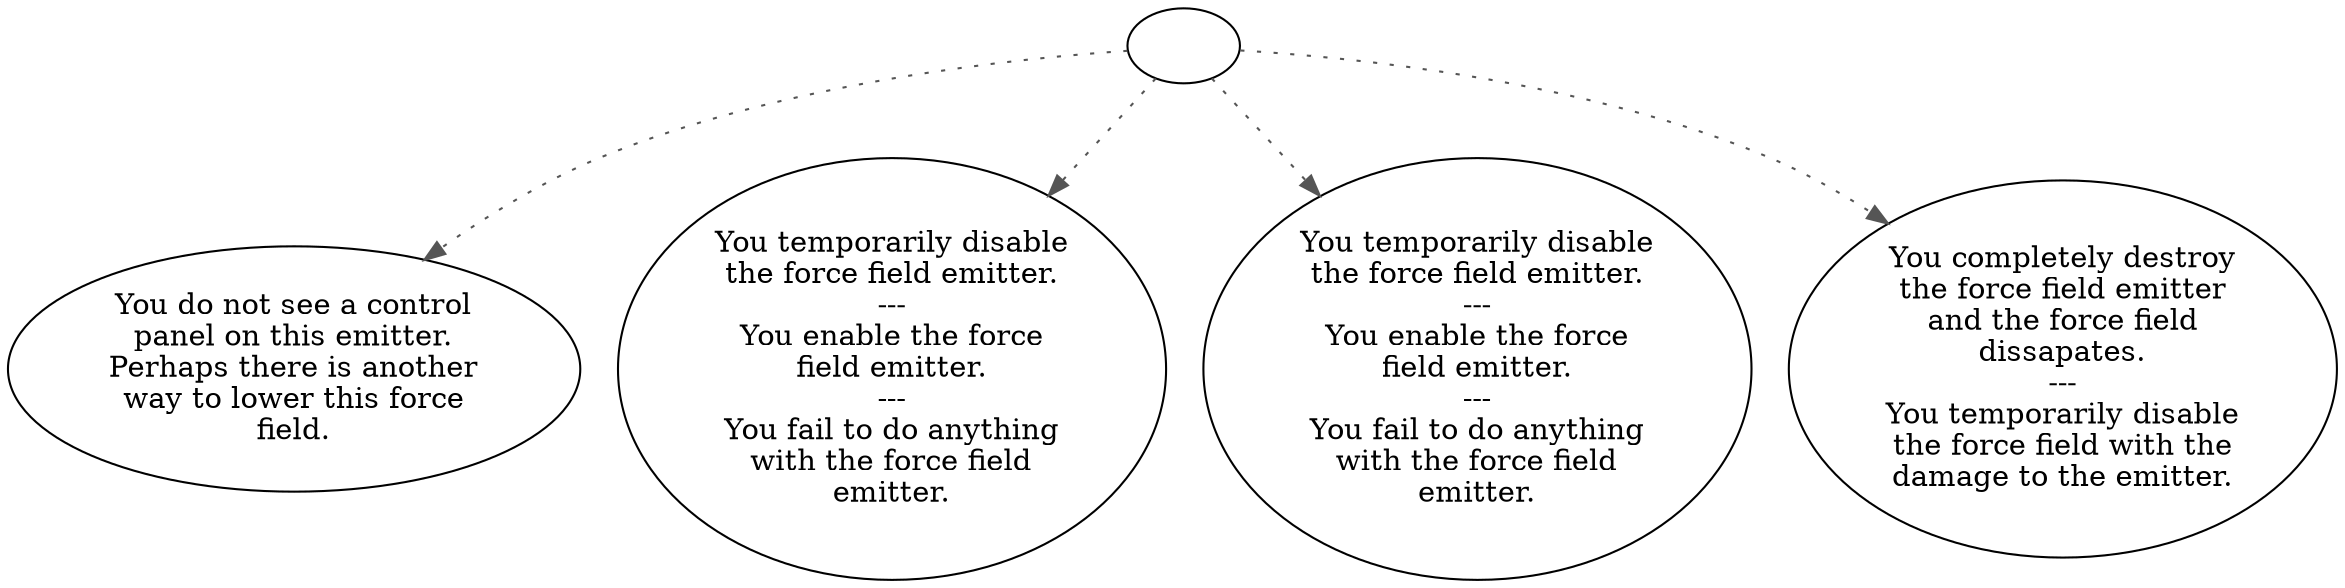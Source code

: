 digraph EMITER1A {
  "start" [style=filled       fillcolor="#FFFFFF"       color="#000000"]
  "start" -> "use_p_proc" [style=dotted color="#555555"]
  "start" -> "use_obj_on_p_proc" [style=dotted color="#555555"]
  "start" -> "use_skill_on_p_proc" [style=dotted color="#555555"]
  "start" -> "damage_p_proc" [style=dotted color="#555555"]
  "start" [label=""]
  "use_p_proc" [style=filled       fillcolor="#FFFFFF"       color="#000000"]
  "use_p_proc" [label="You do not see a control\npanel on this emitter.\nPerhaps there is another\nway to lower this force\nfield."]
  "use_obj_on_p_proc" [style=filled       fillcolor="#FFFFFF"       color="#000000"]
  "use_obj_on_p_proc" [label="You temporarily disable\nthe force field emitter.\n---\nYou enable the force\nfield emitter.\n---\nYou fail to do anything\nwith the force field\nemitter."]
  "use_skill_on_p_proc" [style=filled       fillcolor="#FFFFFF"       color="#000000"]
  "use_skill_on_p_proc" [label="You temporarily disable\nthe force field emitter.\n---\nYou enable the force\nfield emitter.\n---\nYou fail to do anything\nwith the force field\nemitter."]
  "damage_p_proc" [style=filled       fillcolor="#FFFFFF"       color="#000000"]
  "damage_p_proc" [label="You completely destroy\nthe force field emitter\nand the force field\ndissapates.\n---\nYou temporarily disable\nthe force field with the\ndamage to the emitter."]
}